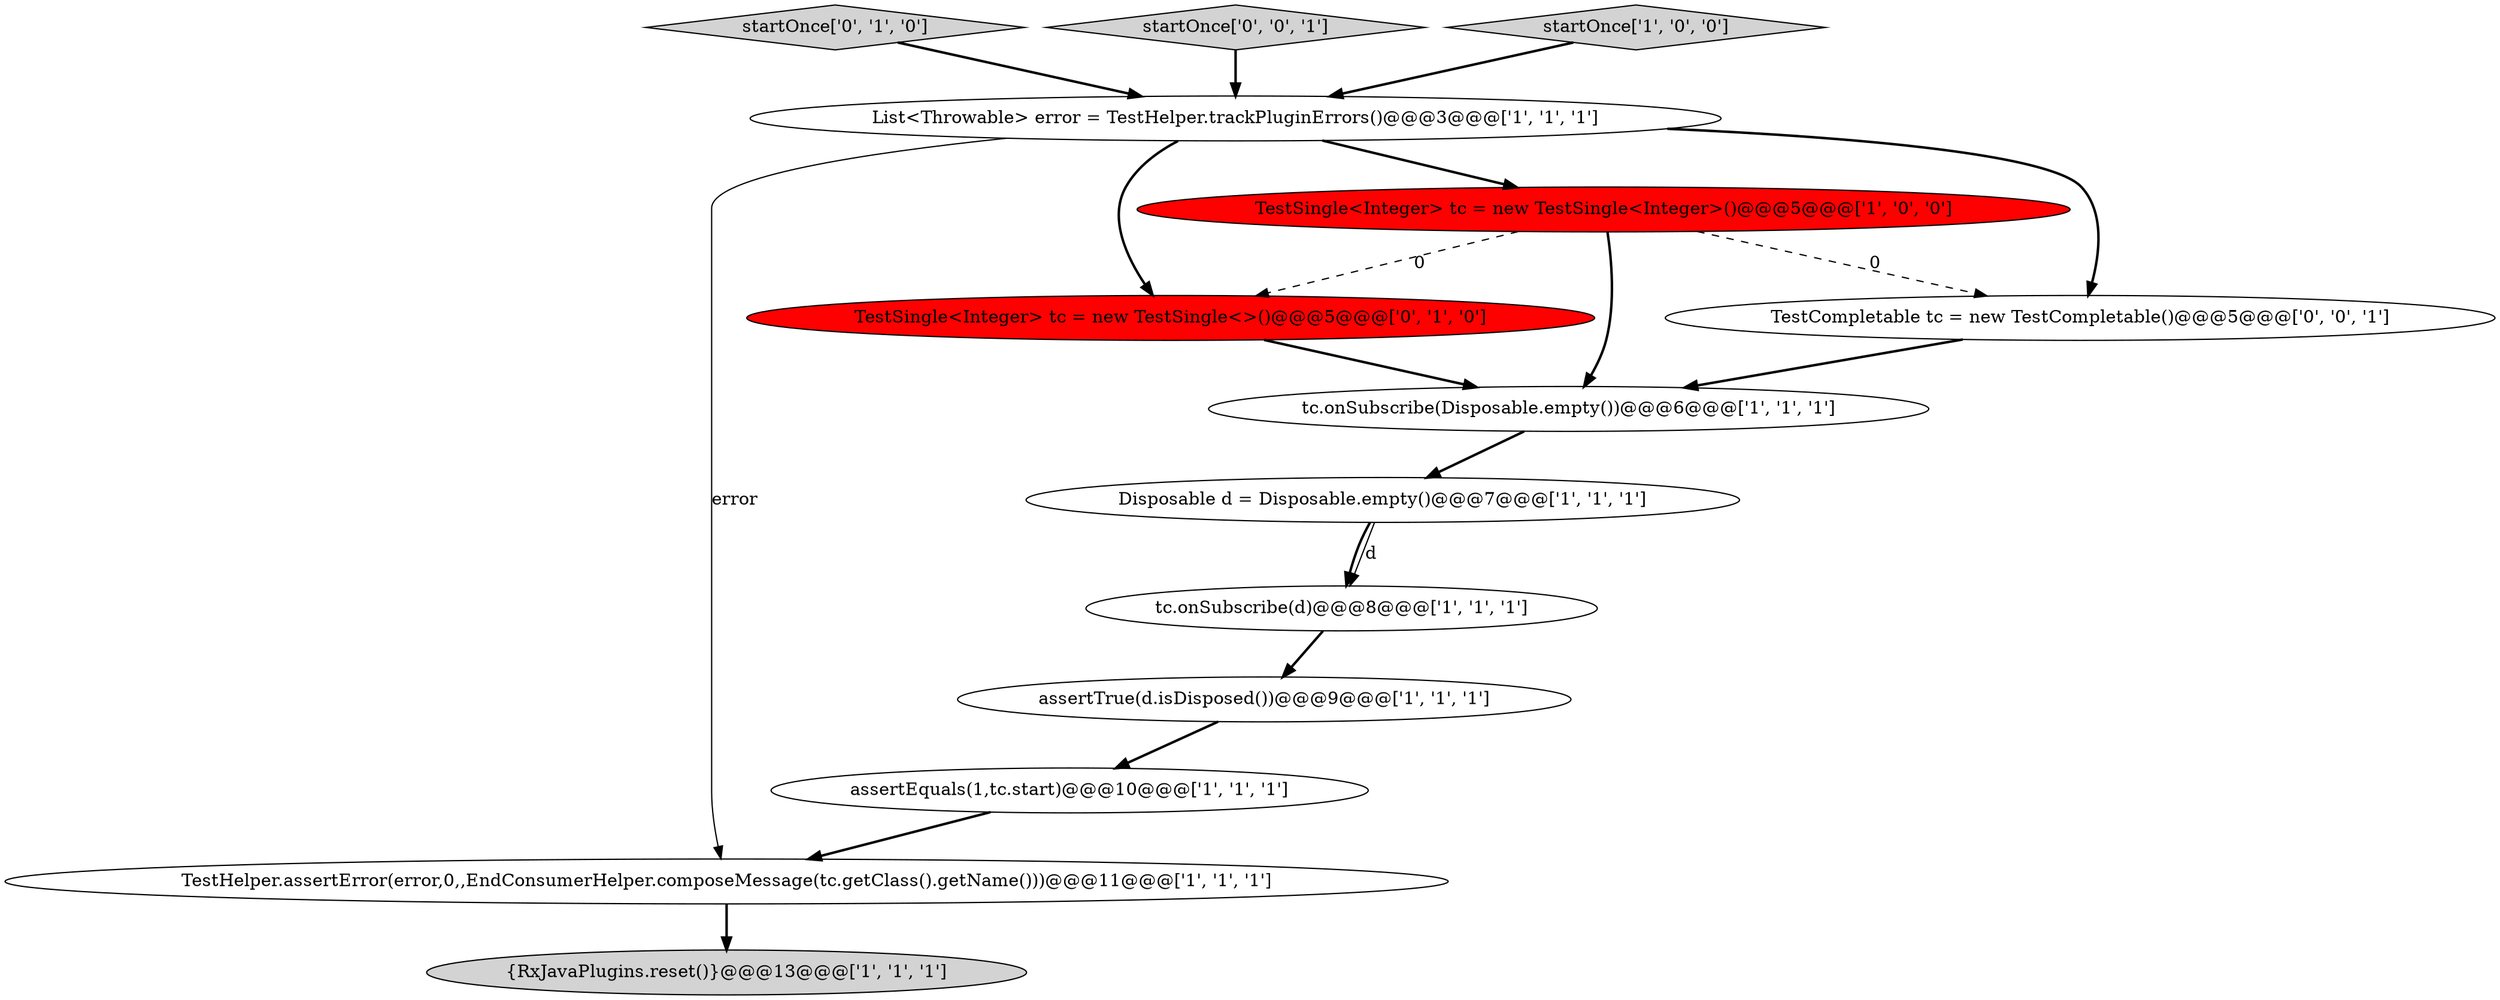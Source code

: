 digraph {
1 [style = filled, label = "TestHelper.assertError(error,0,,EndConsumerHelper.composeMessage(tc.getClass().getName()))@@@11@@@['1', '1', '1']", fillcolor = white, shape = ellipse image = "AAA0AAABBB1BBB"];
7 [style = filled, label = "assertTrue(d.isDisposed())@@@9@@@['1', '1', '1']", fillcolor = white, shape = ellipse image = "AAA0AAABBB1BBB"];
6 [style = filled, label = "tc.onSubscribe(d)@@@8@@@['1', '1', '1']", fillcolor = white, shape = ellipse image = "AAA0AAABBB1BBB"];
11 [style = filled, label = "startOnce['0', '1', '0']", fillcolor = lightgray, shape = diamond image = "AAA0AAABBB2BBB"];
13 [style = filled, label = "startOnce['0', '0', '1']", fillcolor = lightgray, shape = diamond image = "AAA0AAABBB3BBB"];
4 [style = filled, label = "assertEquals(1,tc.start)@@@10@@@['1', '1', '1']", fillcolor = white, shape = ellipse image = "AAA0AAABBB1BBB"];
5 [style = filled, label = "startOnce['1', '0', '0']", fillcolor = lightgray, shape = diamond image = "AAA0AAABBB1BBB"];
9 [style = filled, label = "{RxJavaPlugins.reset()}@@@13@@@['1', '1', '1']", fillcolor = lightgray, shape = ellipse image = "AAA0AAABBB1BBB"];
3 [style = filled, label = "Disposable d = Disposable.empty()@@@7@@@['1', '1', '1']", fillcolor = white, shape = ellipse image = "AAA0AAABBB1BBB"];
8 [style = filled, label = "tc.onSubscribe(Disposable.empty())@@@6@@@['1', '1', '1']", fillcolor = white, shape = ellipse image = "AAA0AAABBB1BBB"];
10 [style = filled, label = "TestSingle<Integer> tc = new TestSingle<>()@@@5@@@['0', '1', '0']", fillcolor = red, shape = ellipse image = "AAA1AAABBB2BBB"];
2 [style = filled, label = "TestSingle<Integer> tc = new TestSingle<Integer>()@@@5@@@['1', '0', '0']", fillcolor = red, shape = ellipse image = "AAA1AAABBB1BBB"];
12 [style = filled, label = "TestCompletable tc = new TestCompletable()@@@5@@@['0', '0', '1']", fillcolor = white, shape = ellipse image = "AAA0AAABBB3BBB"];
0 [style = filled, label = "List<Throwable> error = TestHelper.trackPluginErrors()@@@3@@@['1', '1', '1']", fillcolor = white, shape = ellipse image = "AAA0AAABBB1BBB"];
13->0 [style = bold, label=""];
3->6 [style = bold, label=""];
0->1 [style = solid, label="error"];
4->1 [style = bold, label=""];
0->10 [style = bold, label=""];
11->0 [style = bold, label=""];
2->10 [style = dashed, label="0"];
2->12 [style = dashed, label="0"];
7->4 [style = bold, label=""];
6->7 [style = bold, label=""];
5->0 [style = bold, label=""];
10->8 [style = bold, label=""];
12->8 [style = bold, label=""];
3->6 [style = solid, label="d"];
1->9 [style = bold, label=""];
0->12 [style = bold, label=""];
2->8 [style = bold, label=""];
0->2 [style = bold, label=""];
8->3 [style = bold, label=""];
}
